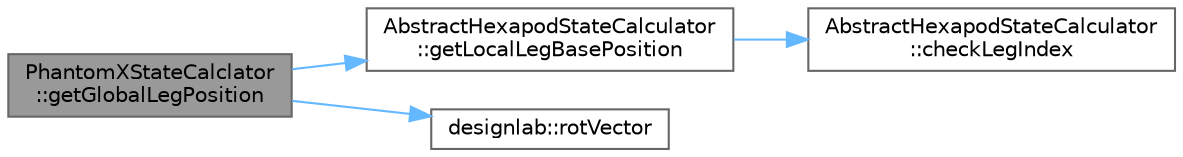 digraph "PhantomXStateCalclator::getGlobalLegPosition"
{
 // LATEX_PDF_SIZE
  bgcolor="transparent";
  edge [fontname=Helvetica,fontsize=10,labelfontname=Helvetica,labelfontsize=10];
  node [fontname=Helvetica,fontsize=10,shape=box,height=0.2,width=0.4];
  rankdir="LR";
  Node1 [id="Node000001",label="PhantomXStateCalclator\l::getGlobalLegPosition",height=0.2,width=0.4,color="gray40", fillcolor="grey60", style="filled", fontcolor="black",tooltip="【スレッドセーフ】脚の先端の座標を取得する．グローバル(ワールド)座標系"];
  Node1 -> Node2 [id="edge1_Node000001_Node000002",color="steelblue1",style="solid",tooltip=" "];
  Node2 [id="Node000002",label="AbstractHexapodStateCalculator\l::getLocalLegBasePosition",height=0.2,width=0.4,color="grey40", fillcolor="white", style="filled",URL="$class_abstract_hexapod_state_calculator.html#a6d663fef2c7956b03eaceced6ed77a26",tooltip="【スレッドセーフ】脚の付け根の座標( leg base position)を取得する．ローカル(ロボット)座標系"];
  Node2 -> Node3 [id="edge2_Node000002_Node000003",color="steelblue1",style="solid",tooltip=" "];
  Node3 [id="Node000003",label="AbstractHexapodStateCalculator\l::checkLegIndex",height=0.2,width=0.4,color="grey40", fillcolor="white", style="filled",URL="$class_abstract_hexapod_state_calculator.html#a18c304b7036e49a272be24dd1792975f",tooltip="脚番号のチェックを行う．constexprなので，コンパイル時にチェックされる．"];
  Node1 -> Node4 [id="edge3_Node000001_Node000004",color="steelblue1",style="solid",tooltip=" "];
  Node4 [id="Node000004",label="designlab::rotVector",height=0.2,width=0.4,color="grey40", fillcolor="white", style="filled",URL="$namespacedesignlab.html#a856b1521c31b6c5ec35f3028b7df7179",tooltip="回転させたベクトルを返す．三角関数の処理が多く重たいので注意．"];
}
